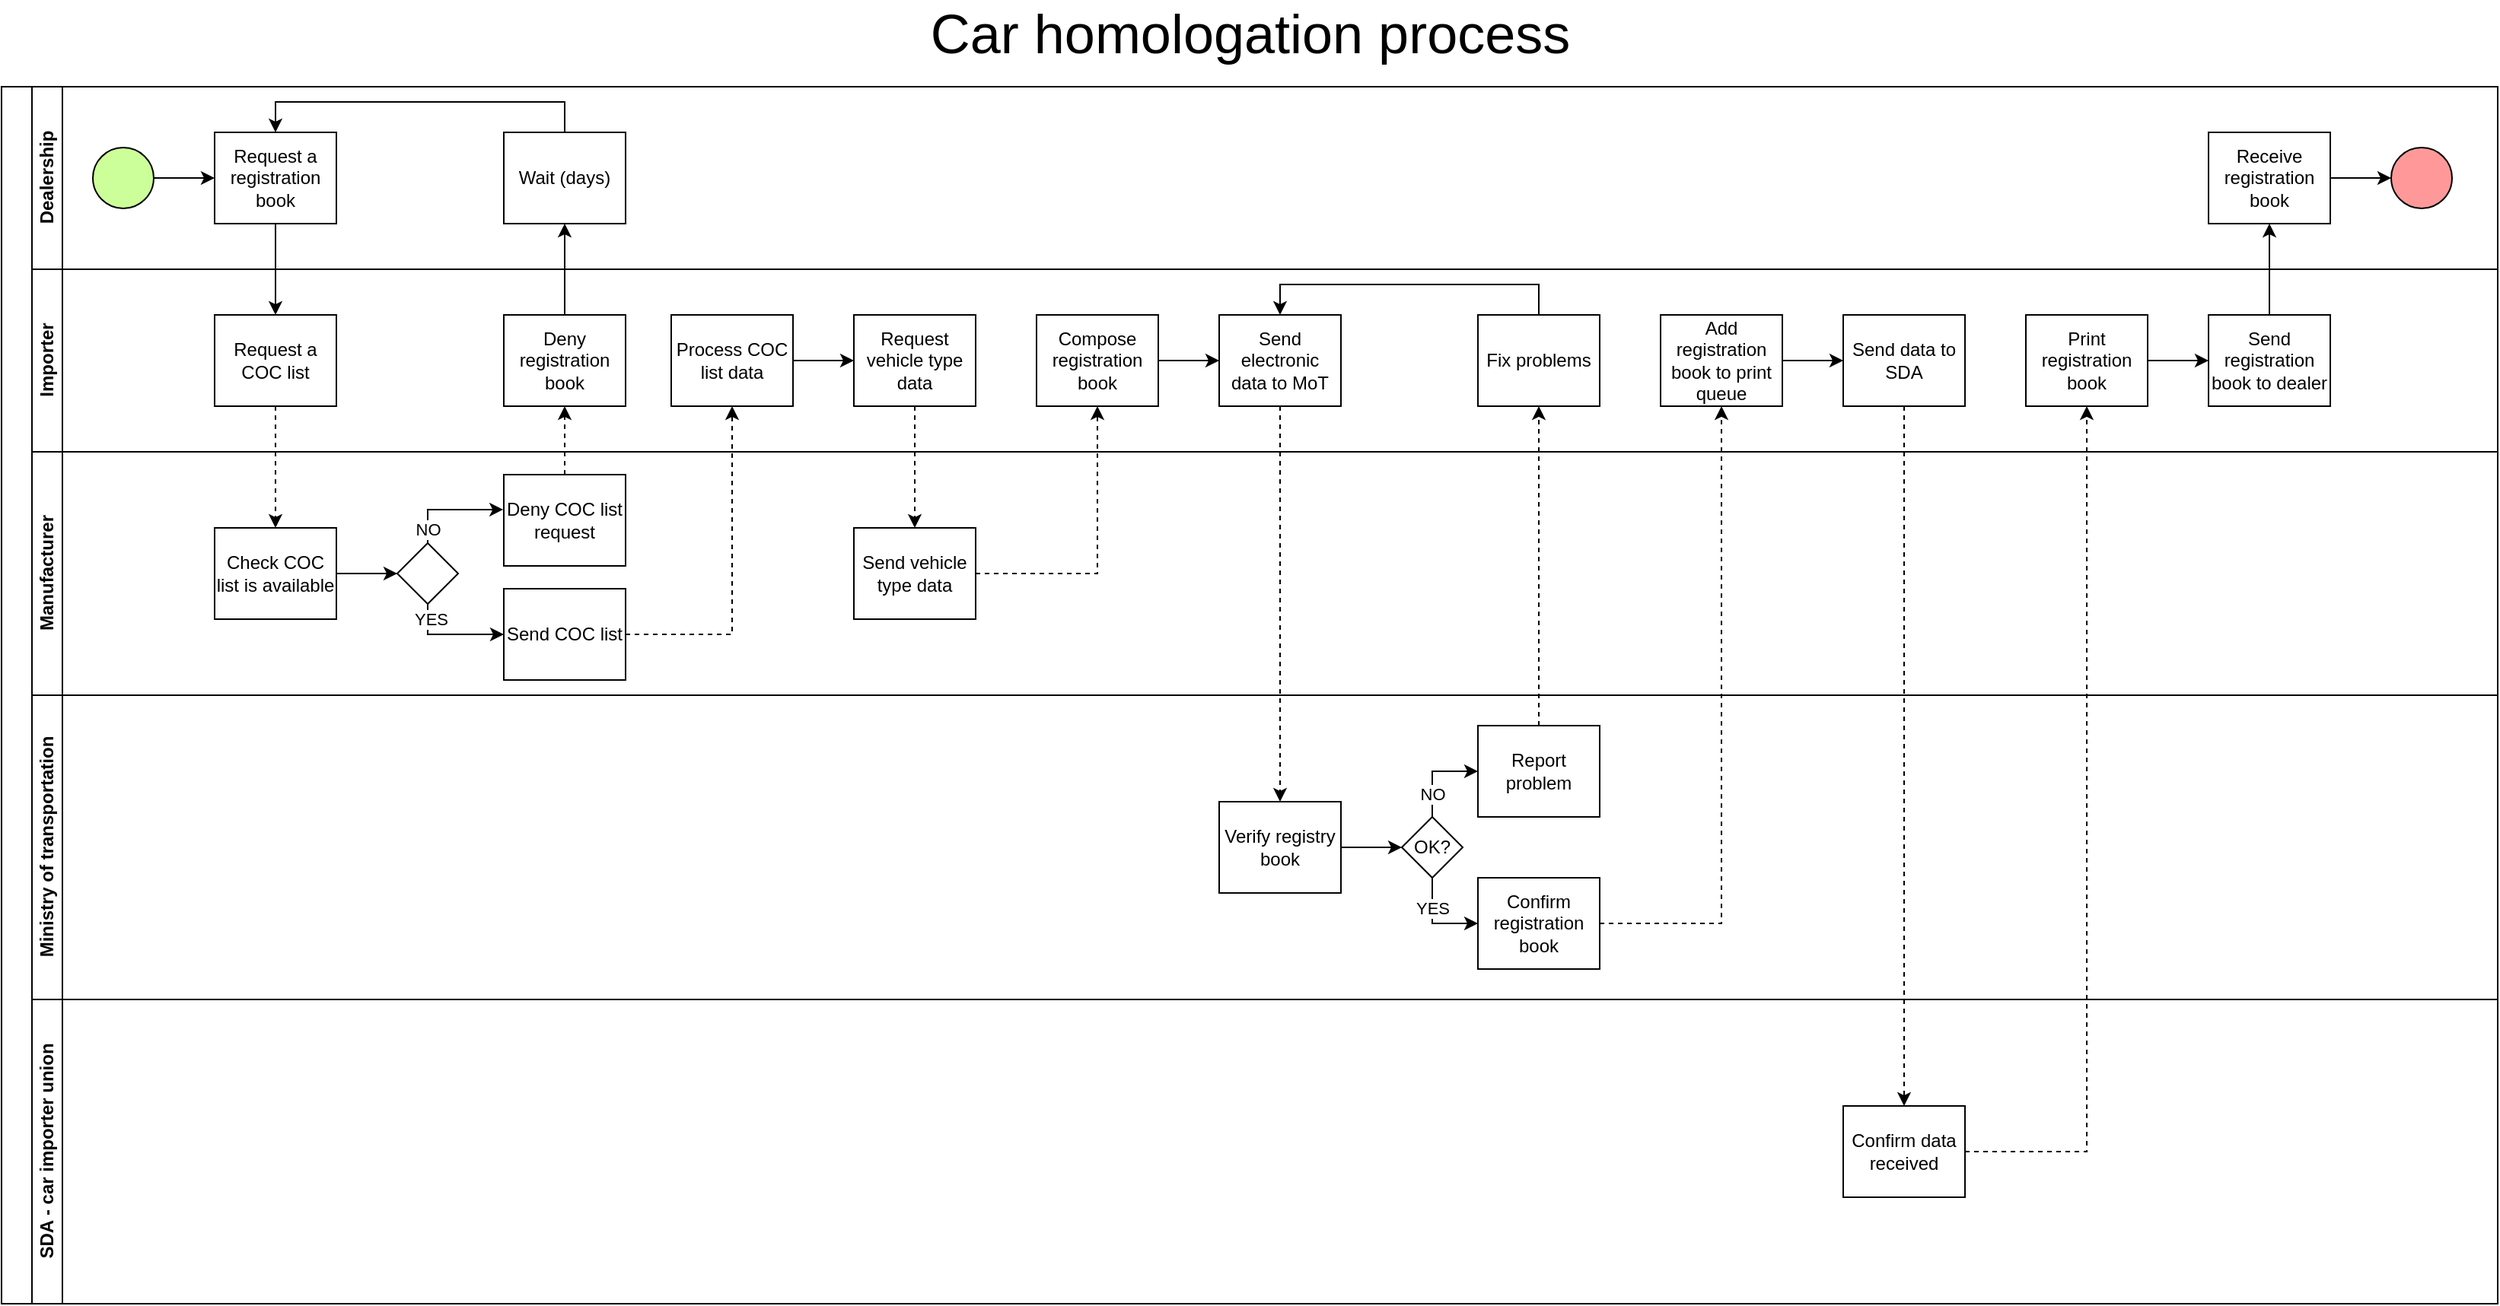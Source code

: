 <mxfile version="14.9.8" type="device"><diagram id="prtHgNgQTEPvFCAcTncT" name="Page-1"><mxGraphModel dx="2302" dy="737" grid="1" gridSize="10" guides="1" tooltips="1" connect="1" arrows="1" fold="1" page="1" pageScale="1" pageWidth="827" pageHeight="1169" math="0" shadow="0"><root><mxCell id="0"/><mxCell id="1" parent="0"/><mxCell id="dNxyNK7c78bLwvsdeMH5-19" value="" style="swimlane;html=1;childLayout=stackLayout;resizeParent=1;resizeParentMax=0;horizontal=0;startSize=20;horizontalStack=0;" parent="1" vertex="1"><mxGeometry x="120" y="120" width="1640" height="800" as="geometry"><mxRectangle x="120" y="120" width="30" height="50" as="alternateBounds"/></mxGeometry></mxCell><mxCell id="dNxyNK7c78bLwvsdeMH5-20" value="Dealership" style="swimlane;html=1;startSize=20;horizontal=0;" parent="dNxyNK7c78bLwvsdeMH5-19" vertex="1"><mxGeometry x="20" width="1620" height="120" as="geometry"/></mxCell><mxCell id="dNxyNK7c78bLwvsdeMH5-25" value="" style="edgeStyle=orthogonalEdgeStyle;rounded=0;orthogonalLoop=1;jettySize=auto;html=1;" parent="dNxyNK7c78bLwvsdeMH5-20" source="dNxyNK7c78bLwvsdeMH5-23" target="dNxyNK7c78bLwvsdeMH5-24" edge="1"><mxGeometry relative="1" as="geometry"/></mxCell><mxCell id="dNxyNK7c78bLwvsdeMH5-23" value="" style="ellipse;whiteSpace=wrap;html=1;fillColor=#CCFF99;" parent="dNxyNK7c78bLwvsdeMH5-20" vertex="1"><mxGeometry x="40" y="40" width="40" height="40" as="geometry"/></mxCell><mxCell id="dNxyNK7c78bLwvsdeMH5-24" value="Request a registration book" style="rounded=0;whiteSpace=wrap;html=1;fontFamily=Helvetica;fontSize=12;fontColor=#000000;align=center;" parent="dNxyNK7c78bLwvsdeMH5-20" vertex="1"><mxGeometry x="120" y="30" width="80" height="60" as="geometry"/></mxCell><mxCell id="O82RzyvDF_T93FG3CGpv-24" style="edgeStyle=orthogonalEdgeStyle;rounded=0;orthogonalLoop=1;jettySize=auto;html=1;exitX=0.5;exitY=0;exitDx=0;exitDy=0;entryX=0.5;entryY=0;entryDx=0;entryDy=0;" edge="1" parent="dNxyNK7c78bLwvsdeMH5-20" source="O82RzyvDF_T93FG3CGpv-21" target="dNxyNK7c78bLwvsdeMH5-24"><mxGeometry relative="1" as="geometry"/></mxCell><mxCell id="O82RzyvDF_T93FG3CGpv-21" value="Wait (days)" style="whiteSpace=wrap;html=1;" vertex="1" parent="dNxyNK7c78bLwvsdeMH5-20"><mxGeometry x="310" y="30" width="80" height="60" as="geometry"/></mxCell><mxCell id="O82RzyvDF_T93FG3CGpv-64" value="Receive registration book" style="whiteSpace=wrap;html=1;" vertex="1" parent="dNxyNK7c78bLwvsdeMH5-20"><mxGeometry x="1430" y="30" width="80" height="60" as="geometry"/></mxCell><mxCell id="O82RzyvDF_T93FG3CGpv-68" value="" style="ellipse;whiteSpace=wrap;html=1;fillColor=#FF9999;" vertex="1" parent="dNxyNK7c78bLwvsdeMH5-20"><mxGeometry x="1550" y="40" width="40" height="40" as="geometry"/></mxCell><mxCell id="O82RzyvDF_T93FG3CGpv-67" value="" style="edgeStyle=orthogonalEdgeStyle;rounded=0;orthogonalLoop=1;jettySize=auto;html=1;entryX=0;entryY=0.5;entryDx=0;entryDy=0;" edge="1" parent="dNxyNK7c78bLwvsdeMH5-20" source="O82RzyvDF_T93FG3CGpv-64" target="O82RzyvDF_T93FG3CGpv-68"><mxGeometry relative="1" as="geometry"><mxPoint x="2100" y="40" as="targetPoint"/></mxGeometry></mxCell><mxCell id="dNxyNK7c78bLwvsdeMH5-21" value="Importer" style="swimlane;html=1;startSize=20;horizontal=0;" parent="dNxyNK7c78bLwvsdeMH5-19" vertex="1"><mxGeometry x="20" y="120" width="1620" height="120" as="geometry"/></mxCell><mxCell id="dNxyNK7c78bLwvsdeMH5-26" value="Request a COC list" style="rounded=0;whiteSpace=wrap;html=1;fontFamily=Helvetica;fontSize=12;fontColor=#000000;align=center;" parent="dNxyNK7c78bLwvsdeMH5-21" vertex="1"><mxGeometry x="120" y="30" width="80" height="60" as="geometry"/></mxCell><mxCell id="O82RzyvDF_T93FG3CGpv-19" value="Deny registration book" style="whiteSpace=wrap;html=1;" vertex="1" parent="dNxyNK7c78bLwvsdeMH5-21"><mxGeometry x="310" y="30" width="80" height="60" as="geometry"/></mxCell><mxCell id="O82RzyvDF_T93FG3CGpv-28" value="" style="edgeStyle=orthogonalEdgeStyle;rounded=0;orthogonalLoop=1;jettySize=auto;html=1;" edge="1" parent="dNxyNK7c78bLwvsdeMH5-21" source="O82RzyvDF_T93FG3CGpv-25" target="O82RzyvDF_T93FG3CGpv-27"><mxGeometry relative="1" as="geometry"/></mxCell><mxCell id="O82RzyvDF_T93FG3CGpv-25" value="Process COC list data" style="whiteSpace=wrap;html=1;" vertex="1" parent="dNxyNK7c78bLwvsdeMH5-21"><mxGeometry x="420" y="30" width="80" height="60" as="geometry"/></mxCell><mxCell id="O82RzyvDF_T93FG3CGpv-27" value="Request vehicle type data" style="whiteSpace=wrap;html=1;" vertex="1" parent="dNxyNK7c78bLwvsdeMH5-21"><mxGeometry x="540" y="30" width="80" height="60" as="geometry"/></mxCell><mxCell id="O82RzyvDF_T93FG3CGpv-31" value="Compose registration book" style="whiteSpace=wrap;html=1;" vertex="1" parent="dNxyNK7c78bLwvsdeMH5-21"><mxGeometry x="660" y="30" width="80" height="60" as="geometry"/></mxCell><mxCell id="O82RzyvDF_T93FG3CGpv-43" value="Fix problems" style="whiteSpace=wrap;html=1;" vertex="1" parent="dNxyNK7c78bLwvsdeMH5-21"><mxGeometry x="950" y="30" width="80" height="60" as="geometry"/></mxCell><mxCell id="O82RzyvDF_T93FG3CGpv-49" value="" style="edgeStyle=orthogonalEdgeStyle;rounded=0;orthogonalLoop=1;jettySize=auto;html=1;" edge="1" parent="dNxyNK7c78bLwvsdeMH5-21" source="O82RzyvDF_T93FG3CGpv-46" target="O82RzyvDF_T93FG3CGpv-48"><mxGeometry relative="1" as="geometry"/></mxCell><mxCell id="O82RzyvDF_T93FG3CGpv-46" value="Add registration book to print queue" style="whiteSpace=wrap;html=1;" vertex="1" parent="dNxyNK7c78bLwvsdeMH5-21"><mxGeometry x="1070" y="30" width="80" height="60" as="geometry"/></mxCell><mxCell id="O82RzyvDF_T93FG3CGpv-48" value="Send data to SDA" style="whiteSpace=wrap;html=1;" vertex="1" parent="dNxyNK7c78bLwvsdeMH5-21"><mxGeometry x="1190" y="30" width="80" height="60" as="geometry"/></mxCell><mxCell id="O82RzyvDF_T93FG3CGpv-63" value="" style="edgeStyle=orthogonalEdgeStyle;rounded=0;orthogonalLoop=1;jettySize=auto;html=1;" edge="1" parent="dNxyNK7c78bLwvsdeMH5-21" source="O82RzyvDF_T93FG3CGpv-60" target="O82RzyvDF_T93FG3CGpv-62"><mxGeometry relative="1" as="geometry"/></mxCell><mxCell id="O82RzyvDF_T93FG3CGpv-60" value="Print registration book" style="whiteSpace=wrap;html=1;" vertex="1" parent="dNxyNK7c78bLwvsdeMH5-21"><mxGeometry x="1310" y="30" width="80" height="60" as="geometry"/></mxCell><mxCell id="O82RzyvDF_T93FG3CGpv-62" value="Send registration book to dealer" style="whiteSpace=wrap;html=1;" vertex="1" parent="dNxyNK7c78bLwvsdeMH5-21"><mxGeometry x="1430" y="30" width="80" height="60" as="geometry"/></mxCell><mxCell id="O82RzyvDF_T93FG3CGpv-33" value="Send electronic data to MoT" style="whiteSpace=wrap;html=1;" vertex="1" parent="dNxyNK7c78bLwvsdeMH5-21"><mxGeometry x="780" y="30" width="80" height="60" as="geometry"/></mxCell><mxCell id="O82RzyvDF_T93FG3CGpv-34" value="" style="edgeStyle=orthogonalEdgeStyle;rounded=0;orthogonalLoop=1;jettySize=auto;html=1;" edge="1" parent="dNxyNK7c78bLwvsdeMH5-21" source="O82RzyvDF_T93FG3CGpv-31" target="O82RzyvDF_T93FG3CGpv-33"><mxGeometry relative="1" as="geometry"/></mxCell><mxCell id="O82RzyvDF_T93FG3CGpv-45" style="edgeStyle=orthogonalEdgeStyle;rounded=0;orthogonalLoop=1;jettySize=auto;html=1;exitX=0.5;exitY=0;exitDx=0;exitDy=0;entryX=0.5;entryY=0;entryDx=0;entryDy=0;" edge="1" parent="dNxyNK7c78bLwvsdeMH5-21" source="O82RzyvDF_T93FG3CGpv-43" target="O82RzyvDF_T93FG3CGpv-33"><mxGeometry relative="1" as="geometry"/></mxCell><mxCell id="O82RzyvDF_T93FG3CGpv-10" value="Manufacturer" style="swimlane;html=1;startSize=20;horizontal=0;" vertex="1" parent="dNxyNK7c78bLwvsdeMH5-19"><mxGeometry x="20" y="240" width="1620" height="160" as="geometry"/></mxCell><mxCell id="O82RzyvDF_T93FG3CGpv-11" value="" style="edgeStyle=orthogonalEdgeStyle;rounded=0;orthogonalLoop=1;jettySize=auto;html=1;endArrow=classic;endFill=1;" edge="1" parent="O82RzyvDF_T93FG3CGpv-10" source="O82RzyvDF_T93FG3CGpv-12" target="O82RzyvDF_T93FG3CGpv-13"><mxGeometry relative="1" as="geometry"/></mxCell><mxCell id="O82RzyvDF_T93FG3CGpv-12" value="Check COC list is available" style="rounded=0;whiteSpace=wrap;html=1;fontFamily=Helvetica;fontSize=12;fontColor=#000000;align=center;" vertex="1" parent="O82RzyvDF_T93FG3CGpv-10"><mxGeometry x="120" y="50" width="80" height="60" as="geometry"/></mxCell><mxCell id="O82RzyvDF_T93FG3CGpv-17" value="" style="edgeStyle=orthogonalEdgeStyle;rounded=0;orthogonalLoop=1;jettySize=auto;html=1;exitX=0.5;exitY=1;exitDx=0;exitDy=0;" edge="1" parent="O82RzyvDF_T93FG3CGpv-10" source="O82RzyvDF_T93FG3CGpv-13" target="O82RzyvDF_T93FG3CGpv-16"><mxGeometry relative="1" as="geometry"/></mxCell><mxCell id="O82RzyvDF_T93FG3CGpv-18" value="YES" style="edgeLabel;html=1;align=center;verticalAlign=middle;resizable=0;points=[];" vertex="1" connectable="0" parent="O82RzyvDF_T93FG3CGpv-17"><mxGeometry x="0.115" y="-2" relative="1" as="geometry"><mxPoint x="-17" y="-12" as="offset"/></mxGeometry></mxCell><mxCell id="O82RzyvDF_T93FG3CGpv-13" value="" style="rhombus;whiteSpace=wrap;html=1;fontFamily=Helvetica;fontSize=12;fontColor=#000000;align=center;" vertex="1" parent="O82RzyvDF_T93FG3CGpv-10"><mxGeometry x="240" y="60" width="40" height="40" as="geometry"/></mxCell><mxCell id="O82RzyvDF_T93FG3CGpv-14" value="Deny COC list request" style="whiteSpace=wrap;html=1;" vertex="1" parent="O82RzyvDF_T93FG3CGpv-10"><mxGeometry x="310" y="15" width="80" height="60" as="geometry"/></mxCell><mxCell id="O82RzyvDF_T93FG3CGpv-15" value="NO" style="edgeStyle=orthogonalEdgeStyle;rounded=0;orthogonalLoop=1;jettySize=auto;html=1;exitX=0.5;exitY=0;exitDx=0;exitDy=0;entryX=-0.005;entryY=0.383;entryDx=0;entryDy=0;entryPerimeter=0;" edge="1" parent="O82RzyvDF_T93FG3CGpv-10" source="O82RzyvDF_T93FG3CGpv-13" target="O82RzyvDF_T93FG3CGpv-14"><mxGeometry x="-0.739" relative="1" as="geometry"><mxPoint as="offset"/></mxGeometry></mxCell><mxCell id="O82RzyvDF_T93FG3CGpv-16" value="Send COC list" style="whiteSpace=wrap;html=1;" vertex="1" parent="O82RzyvDF_T93FG3CGpv-10"><mxGeometry x="310" y="90" width="80" height="60" as="geometry"/></mxCell><mxCell id="O82RzyvDF_T93FG3CGpv-29" value="Send vehicle type data" style="whiteSpace=wrap;html=1;" vertex="1" parent="O82RzyvDF_T93FG3CGpv-10"><mxGeometry x="540" y="50" width="80" height="60" as="geometry"/></mxCell><mxCell id="dNxyNK7c78bLwvsdeMH5-22" value="Ministry of transportation" style="swimlane;html=1;startSize=20;horizontal=0;" parent="dNxyNK7c78bLwvsdeMH5-19" vertex="1"><mxGeometry x="20" y="400" width="1620" height="200" as="geometry"/></mxCell><mxCell id="O82RzyvDF_T93FG3CGpv-38" value="" style="edgeStyle=orthogonalEdgeStyle;rounded=0;orthogonalLoop=1;jettySize=auto;html=1;" edge="1" parent="dNxyNK7c78bLwvsdeMH5-22" source="O82RzyvDF_T93FG3CGpv-35" target="O82RzyvDF_T93FG3CGpv-37"><mxGeometry relative="1" as="geometry"/></mxCell><mxCell id="O82RzyvDF_T93FG3CGpv-35" value="Verify registry book" style="whiteSpace=wrap;html=1;" vertex="1" parent="dNxyNK7c78bLwvsdeMH5-22"><mxGeometry x="780" y="70" width="80" height="60" as="geometry"/></mxCell><mxCell id="O82RzyvDF_T93FG3CGpv-40" value="" style="edgeStyle=orthogonalEdgeStyle;rounded=0;orthogonalLoop=1;jettySize=auto;html=1;exitX=0.5;exitY=0;exitDx=0;exitDy=0;" edge="1" parent="dNxyNK7c78bLwvsdeMH5-22" source="O82RzyvDF_T93FG3CGpv-37" target="O82RzyvDF_T93FG3CGpv-39"><mxGeometry relative="1" as="geometry"/></mxCell><mxCell id="O82RzyvDF_T93FG3CGpv-69" value="NO" style="edgeLabel;html=1;align=center;verticalAlign=middle;resizable=0;points=[];" vertex="1" connectable="0" parent="O82RzyvDF_T93FG3CGpv-40"><mxGeometry x="0.071" y="-1" relative="1" as="geometry"><mxPoint x="-2" y="14" as="offset"/></mxGeometry></mxCell><mxCell id="O82RzyvDF_T93FG3CGpv-42" value="" style="edgeStyle=orthogonalEdgeStyle;rounded=0;orthogonalLoop=1;jettySize=auto;html=1;exitX=0.5;exitY=1;exitDx=0;exitDy=0;" edge="1" parent="dNxyNK7c78bLwvsdeMH5-22" source="O82RzyvDF_T93FG3CGpv-37" target="O82RzyvDF_T93FG3CGpv-41"><mxGeometry relative="1" as="geometry"/></mxCell><mxCell id="O82RzyvDF_T93FG3CGpv-70" value="YES" style="edgeLabel;html=1;align=center;verticalAlign=middle;resizable=0;points=[];" vertex="1" connectable="0" parent="O82RzyvDF_T93FG3CGpv-42"><mxGeometry x="-0.343" relative="1" as="geometry"><mxPoint as="offset"/></mxGeometry></mxCell><mxCell id="O82RzyvDF_T93FG3CGpv-37" value="OK?" style="rhombus;whiteSpace=wrap;html=1;" vertex="1" parent="dNxyNK7c78bLwvsdeMH5-22"><mxGeometry x="900" y="80" width="40" height="40" as="geometry"/></mxCell><mxCell id="O82RzyvDF_T93FG3CGpv-39" value="Report problem" style="whiteSpace=wrap;html=1;" vertex="1" parent="dNxyNK7c78bLwvsdeMH5-22"><mxGeometry x="950" y="20" width="80" height="60" as="geometry"/></mxCell><mxCell id="O82RzyvDF_T93FG3CGpv-41" value="Confirm registration book" style="whiteSpace=wrap;html=1;" vertex="1" parent="dNxyNK7c78bLwvsdeMH5-22"><mxGeometry x="950" y="120" width="80" height="60" as="geometry"/></mxCell><mxCell id="O82RzyvDF_T93FG3CGpv-9" value="" style="endArrow=classic;html=1;exitX=0.5;exitY=1;exitDx=0;exitDy=0;entryX=0.5;entryY=0;entryDx=0;entryDy=0;" edge="1" parent="dNxyNK7c78bLwvsdeMH5-19" source="dNxyNK7c78bLwvsdeMH5-24" target="dNxyNK7c78bLwvsdeMH5-26"><mxGeometry width="50" height="50" relative="1" as="geometry"><mxPoint x="320" y="300" as="sourcePoint"/><mxPoint x="370" y="250" as="targetPoint"/></mxGeometry></mxCell><mxCell id="dNxyNK7c78bLwvsdeMH5-29" value="" style="edgeStyle=orthogonalEdgeStyle;rounded=0;orthogonalLoop=1;jettySize=auto;html=1;endArrow=classic;endFill=1;exitX=0.5;exitY=1;exitDx=0;exitDy=0;dashed=1;" parent="dNxyNK7c78bLwvsdeMH5-19" source="dNxyNK7c78bLwvsdeMH5-26" target="O82RzyvDF_T93FG3CGpv-12" edge="1"><mxGeometry relative="1" as="geometry"><mxPoint x="280" y="180" as="targetPoint"/></mxGeometry></mxCell><mxCell id="O82RzyvDF_T93FG3CGpv-20" value="" style="edgeStyle=orthogonalEdgeStyle;rounded=0;orthogonalLoop=1;jettySize=auto;html=1;dashed=1;" edge="1" parent="dNxyNK7c78bLwvsdeMH5-19" source="O82RzyvDF_T93FG3CGpv-14" target="O82RzyvDF_T93FG3CGpv-19"><mxGeometry relative="1" as="geometry"/></mxCell><mxCell id="O82RzyvDF_T93FG3CGpv-22" value="" style="edgeStyle=orthogonalEdgeStyle;rounded=0;orthogonalLoop=1;jettySize=auto;html=1;" edge="1" parent="dNxyNK7c78bLwvsdeMH5-19" source="O82RzyvDF_T93FG3CGpv-19" target="O82RzyvDF_T93FG3CGpv-21"><mxGeometry relative="1" as="geometry"/></mxCell><mxCell id="O82RzyvDF_T93FG3CGpv-26" value="" style="edgeStyle=orthogonalEdgeStyle;rounded=0;orthogonalLoop=1;jettySize=auto;html=1;dashed=1;" edge="1" parent="dNxyNK7c78bLwvsdeMH5-19" source="O82RzyvDF_T93FG3CGpv-16" target="O82RzyvDF_T93FG3CGpv-25"><mxGeometry relative="1" as="geometry"/></mxCell><mxCell id="O82RzyvDF_T93FG3CGpv-30" value="" style="edgeStyle=orthogonalEdgeStyle;rounded=0;orthogonalLoop=1;jettySize=auto;html=1;dashed=1;" edge="1" parent="dNxyNK7c78bLwvsdeMH5-19" source="O82RzyvDF_T93FG3CGpv-27" target="O82RzyvDF_T93FG3CGpv-29"><mxGeometry relative="1" as="geometry"/></mxCell><mxCell id="O82RzyvDF_T93FG3CGpv-32" value="" style="edgeStyle=orthogonalEdgeStyle;rounded=0;orthogonalLoop=1;jettySize=auto;html=1;dashed=1;" edge="1" parent="dNxyNK7c78bLwvsdeMH5-19" source="O82RzyvDF_T93FG3CGpv-29" target="O82RzyvDF_T93FG3CGpv-31"><mxGeometry relative="1" as="geometry"/></mxCell><mxCell id="O82RzyvDF_T93FG3CGpv-44" value="" style="edgeStyle=orthogonalEdgeStyle;rounded=0;orthogonalLoop=1;jettySize=auto;html=1;dashed=1;" edge="1" parent="dNxyNK7c78bLwvsdeMH5-19" source="O82RzyvDF_T93FG3CGpv-39" target="O82RzyvDF_T93FG3CGpv-43"><mxGeometry relative="1" as="geometry"/></mxCell><mxCell id="O82RzyvDF_T93FG3CGpv-47" value="" style="edgeStyle=orthogonalEdgeStyle;rounded=0;orthogonalLoop=1;jettySize=auto;html=1;dashed=1;" edge="1" parent="dNxyNK7c78bLwvsdeMH5-19" source="O82RzyvDF_T93FG3CGpv-41" target="O82RzyvDF_T93FG3CGpv-46"><mxGeometry relative="1" as="geometry"/></mxCell><mxCell id="O82RzyvDF_T93FG3CGpv-51" value="" style="edgeStyle=orthogonalEdgeStyle;rounded=0;orthogonalLoop=1;jettySize=auto;html=1;dashed=1;" edge="1" parent="dNxyNK7c78bLwvsdeMH5-19" source="O82RzyvDF_T93FG3CGpv-48" target="O82RzyvDF_T93FG3CGpv-50"><mxGeometry relative="1" as="geometry"/></mxCell><mxCell id="O82RzyvDF_T93FG3CGpv-61" value="" style="edgeStyle=orthogonalEdgeStyle;rounded=0;orthogonalLoop=1;jettySize=auto;html=1;dashed=1;" edge="1" parent="dNxyNK7c78bLwvsdeMH5-19" source="O82RzyvDF_T93FG3CGpv-50" target="O82RzyvDF_T93FG3CGpv-60"><mxGeometry relative="1" as="geometry"/></mxCell><mxCell id="O82RzyvDF_T93FG3CGpv-65" value="" style="edgeStyle=orthogonalEdgeStyle;rounded=0;orthogonalLoop=1;jettySize=auto;html=1;" edge="1" parent="dNxyNK7c78bLwvsdeMH5-19" source="O82RzyvDF_T93FG3CGpv-62" target="O82RzyvDF_T93FG3CGpv-64"><mxGeometry relative="1" as="geometry"/></mxCell><mxCell id="O82RzyvDF_T93FG3CGpv-36" value="" style="edgeStyle=orthogonalEdgeStyle;rounded=0;orthogonalLoop=1;jettySize=auto;html=1;dashed=1;" edge="1" parent="dNxyNK7c78bLwvsdeMH5-19" source="O82RzyvDF_T93FG3CGpv-33" target="O82RzyvDF_T93FG3CGpv-35"><mxGeometry relative="1" as="geometry"/></mxCell><mxCell id="O82RzyvDF_T93FG3CGpv-1" value="SDA - car importer union" style="swimlane;html=1;startSize=20;horizontal=0;" vertex="1" parent="dNxyNK7c78bLwvsdeMH5-19"><mxGeometry x="20" y="600" width="1620" height="200" as="geometry"/></mxCell><mxCell id="O82RzyvDF_T93FG3CGpv-50" value="Confirm data received" style="whiteSpace=wrap;html=1;" vertex="1" parent="O82RzyvDF_T93FG3CGpv-1"><mxGeometry x="1190" y="70" width="80" height="60" as="geometry"/></mxCell><mxCell id="O82RzyvDF_T93FG3CGpv-74" value="&lt;font style=&quot;font-size: 36px&quot;&gt;Car homologation process&lt;/font&gt;" style="text;html=1;align=center;verticalAlign=middle;resizable=0;points=[];autosize=1;strokeColor=none;" vertex="1" parent="1"><mxGeometry x="720" y="70" width="440" height="30" as="geometry"/></mxCell></root></mxGraphModel></diagram></mxfile>
